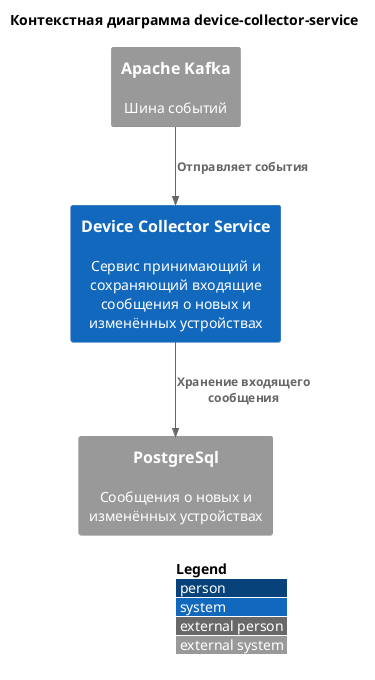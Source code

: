 @startuml
!include <C4/C4_Context.puml>
!include <office/Users/user.puml>

LAYOUT_WITH_LEGEND()

title Контекстная диаграмма device-collector-service

System_Ext(kafka, "Apache Kafka", "Шина событий")
System(Device_Collector, Device Collector Service, "Сервис принимающий и сохраняющий входящие сообщения о новых и изменённых устройствах")
System_Ext(PostgreSQL, PostgreSql, "Cообщения о новых и изменённых устройствах")


Rel(kafka, Device_Collector, "Отправляет события")
Rel(Device_Collector, PostgreSQL, "Хранение входящего сообщения")

@enduml